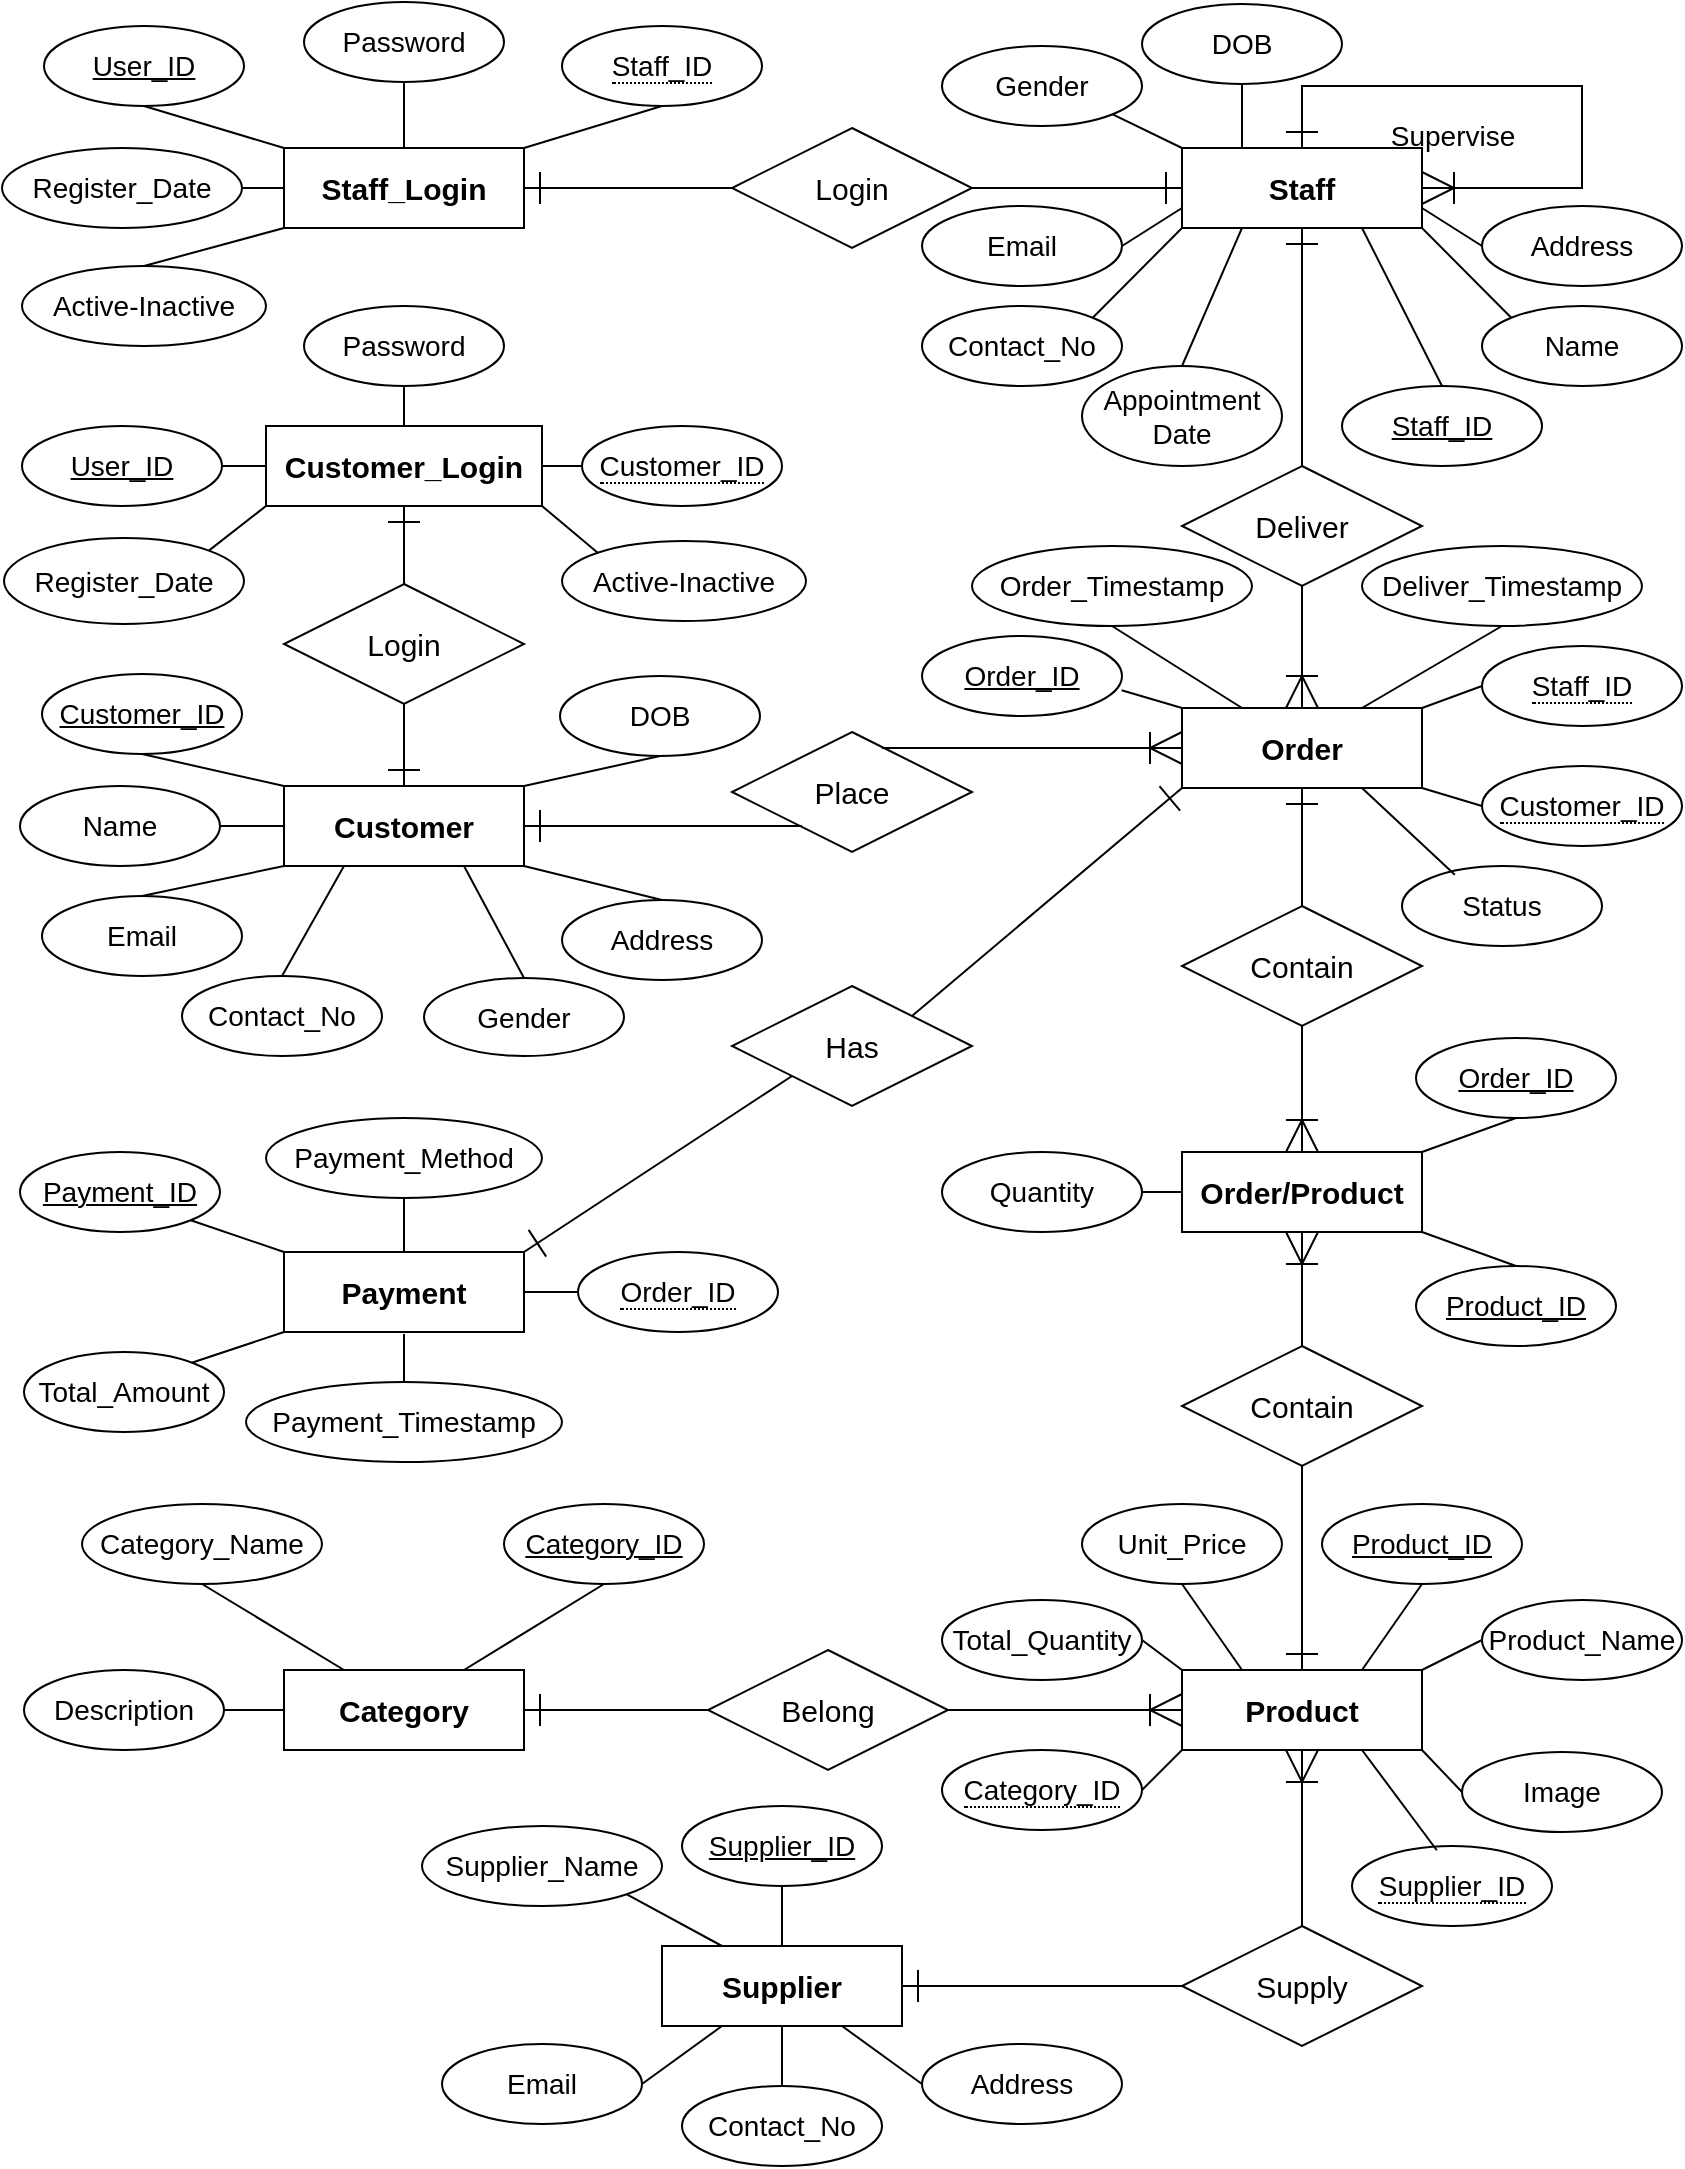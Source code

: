 <mxfile version="22.1.17" type="github">
  <diagram id="R2lEEEUBdFMjLlhIrx00" name="Page-1">
    <mxGraphModel dx="895" dy="636" grid="1" gridSize="10" guides="1" tooltips="1" connect="1" arrows="1" fold="1" page="1" pageScale="1" pageWidth="850" pageHeight="1100" math="0" shadow="0" extFonts="Permanent Marker^https://fonts.googleapis.com/css?family=Permanent+Marker">
      <root>
        <mxCell id="0" />
        <mxCell id="1" parent="0" />
        <mxCell id="HHtx3UaV1CVex7Vy0g1h-6" value="" style="endArrow=none;html=1;rounded=0;exitX=0;exitY=0;exitDx=0;exitDy=0;entryX=0.5;entryY=1;entryDx=0;entryDy=0;fontFamily=arial;" parent="1" source="HHtx3UaV1CVex7Vy0g1h-28" target="HHtx3UaV1CVex7Vy0g1h-29" edge="1">
          <mxGeometry width="50" height="50" relative="1" as="geometry">
            <mxPoint x="160" y="400" as="sourcePoint" />
            <mxPoint x="80" y="370" as="targetPoint" />
          </mxGeometry>
        </mxCell>
        <mxCell id="HHtx3UaV1CVex7Vy0g1h-12" value="" style="endArrow=none;html=1;rounded=0;exitX=0;exitY=0.5;exitDx=0;exitDy=0;entryX=1;entryY=0.5;entryDx=0;entryDy=0;fontFamily=arial;" parent="1" source="HHtx3UaV1CVex7Vy0g1h-28" target="HHtx3UaV1CVex7Vy0g1h-30" edge="1">
          <mxGeometry width="50" height="50" relative="1" as="geometry">
            <mxPoint x="160" y="430" as="sourcePoint" />
            <mxPoint x="120" y="430" as="targetPoint" />
          </mxGeometry>
        </mxCell>
        <mxCell id="HHtx3UaV1CVex7Vy0g1h-21" value="" style="endArrow=none;html=1;rounded=0;entryX=0.5;entryY=0;entryDx=0;entryDy=0;exitX=1;exitY=1;exitDx=0;exitDy=0;fontFamily=arial;" parent="1" source="HHtx3UaV1CVex7Vy0g1h-28" target="HHtx3UaV1CVex7Vy0g1h-36" edge="1">
          <mxGeometry width="50" height="50" relative="1" as="geometry">
            <mxPoint x="220" y="400" as="sourcePoint" />
            <mxPoint x="220" y="348" as="targetPoint" />
          </mxGeometry>
        </mxCell>
        <mxCell id="HHtx3UaV1CVex7Vy0g1h-22" value="" style="endArrow=none;html=1;rounded=0;exitX=1;exitY=0;exitDx=0;exitDy=0;entryX=0.5;entryY=1;entryDx=0;entryDy=0;fontFamily=arial;" parent="1" source="HHtx3UaV1CVex7Vy0g1h-28" target="HHtx3UaV1CVex7Vy0g1h-34" edge="1">
          <mxGeometry width="50" height="50" relative="1" as="geometry">
            <mxPoint x="250" y="400" as="sourcePoint" />
            <mxPoint x="297.109" y="364.142" as="targetPoint" />
          </mxGeometry>
        </mxCell>
        <mxCell id="HHtx3UaV1CVex7Vy0g1h-23" value="" style="endArrow=none;html=1;rounded=0;exitX=0.5;exitY=0;exitDx=0;exitDy=0;entryX=0;entryY=1;entryDx=0;entryDy=0;fontFamily=arial;" parent="1" source="HHtx3UaV1CVex7Vy0g1h-32" target="HHtx3UaV1CVex7Vy0g1h-28" edge="1">
          <mxGeometry width="50" height="50" relative="1" as="geometry">
            <mxPoint x="95" y="490" as="sourcePoint" />
            <mxPoint x="160" y="460" as="targetPoint" />
          </mxGeometry>
        </mxCell>
        <mxCell id="HHtx3UaV1CVex7Vy0g1h-24" value="" style="endArrow=none;html=1;rounded=0;exitX=0.75;exitY=1;exitDx=0;exitDy=0;entryX=0.5;entryY=0;entryDx=0;entryDy=0;fontFamily=arial;" parent="1" source="HHtx3UaV1CVex7Vy0g1h-28" target="HHtx3UaV1CVex7Vy0g1h-33" edge="1">
          <mxGeometry width="50" height="50" relative="1" as="geometry">
            <mxPoint x="250" y="460" as="sourcePoint" />
            <mxPoint x="281" y="500" as="targetPoint" />
          </mxGeometry>
        </mxCell>
        <mxCell id="HHtx3UaV1CVex7Vy0g1h-25" value="" style="endArrow=none;html=1;rounded=0;entryX=0.5;entryY=0;entryDx=0;entryDy=0;exitX=0.25;exitY=1;exitDx=0;exitDy=0;fontFamily=arial;" parent="1" source="HHtx3UaV1CVex7Vy0g1h-28" target="HHtx3UaV1CVex7Vy0g1h-35" edge="1">
          <mxGeometry width="50" height="50" relative="1" as="geometry">
            <mxPoint x="200" y="488" as="sourcePoint" />
            <mxPoint x="220" y="500" as="targetPoint" />
          </mxGeometry>
        </mxCell>
        <mxCell id="HHtx3UaV1CVex7Vy0g1h-28" value="&lt;h3 style=&quot;border-color: var(--border-color);&quot;&gt;&lt;font style=&quot;border-color: var(--border-color); font-size: 15px;&quot;&gt;Customer&lt;/font&gt;&lt;/h3&gt;" style="whiteSpace=wrap;html=1;align=center;fontFamily=arial;" parent="1" vertex="1">
          <mxGeometry x="141" y="400" width="120" height="40" as="geometry" />
        </mxCell>
        <mxCell id="HHtx3UaV1CVex7Vy0g1h-29" value="&lt;font style=&quot;font-size: 14px;&quot;&gt;Customer_ID&lt;/font&gt;" style="ellipse;whiteSpace=wrap;html=1;align=center;fontStyle=4;fontFamily=arial;" parent="1" vertex="1">
          <mxGeometry x="20" y="344" width="100" height="40" as="geometry" />
        </mxCell>
        <mxCell id="HHtx3UaV1CVex7Vy0g1h-30" value="&lt;font style=&quot;font-size: 14px;&quot;&gt;Name&lt;/font&gt;" style="ellipse;whiteSpace=wrap;html=1;align=center;fontFamily=arial;" parent="1" vertex="1">
          <mxGeometry x="9" y="400" width="100" height="40" as="geometry" />
        </mxCell>
        <mxCell id="HHtx3UaV1CVex7Vy0g1h-32" value="&lt;font style=&quot;font-size: 14px;&quot;&gt;Email&lt;/font&gt;" style="ellipse;whiteSpace=wrap;html=1;align=center;fontFamily=arial;" parent="1" vertex="1">
          <mxGeometry x="20" y="455" width="100" height="40" as="geometry" />
        </mxCell>
        <mxCell id="HHtx3UaV1CVex7Vy0g1h-33" value="&lt;font style=&quot;font-size: 14px;&quot;&gt;Gender&lt;/font&gt;" style="ellipse;whiteSpace=wrap;html=1;align=center;fontFamily=arial;" parent="1" vertex="1">
          <mxGeometry x="211" y="496" width="100" height="39" as="geometry" />
        </mxCell>
        <mxCell id="HHtx3UaV1CVex7Vy0g1h-34" value="&lt;font style=&quot;font-size: 14px;&quot;&gt;DOB&lt;/font&gt;" style="ellipse;whiteSpace=wrap;html=1;align=center;fontFamily=arial;" parent="1" vertex="1">
          <mxGeometry x="279" y="345" width="100" height="40" as="geometry" />
        </mxCell>
        <mxCell id="HHtx3UaV1CVex7Vy0g1h-35" value="&lt;font style=&quot;font-size: 14px;&quot;&gt;Contact_No&lt;/font&gt;" style="ellipse;whiteSpace=wrap;html=1;align=center;fontFamily=arial;" parent="1" vertex="1">
          <mxGeometry x="90" y="495" width="100" height="40" as="geometry" />
        </mxCell>
        <mxCell id="HHtx3UaV1CVex7Vy0g1h-36" value="&lt;font style=&quot;font-size: 14px;&quot;&gt;Address&lt;/font&gt;" style="ellipse;whiteSpace=wrap;html=1;align=center;fontFamily=arial;" parent="1" vertex="1">
          <mxGeometry x="280" y="457" width="100" height="40" as="geometry" />
        </mxCell>
        <mxCell id="HHtx3UaV1CVex7Vy0g1h-38" value="&lt;font style=&quot;font-size: 15px;&quot;&gt;Place&lt;/font&gt;" style="shape=rhombus;perimeter=rhombusPerimeter;whiteSpace=wrap;html=1;align=center;fontFamily=arial;" parent="1" vertex="1">
          <mxGeometry x="365" y="373" width="120" height="60" as="geometry" />
        </mxCell>
        <mxCell id="HHtx3UaV1CVex7Vy0g1h-39" value="&lt;h3 style=&quot;border-color: var(--border-color);&quot;&gt;&lt;font style=&quot;border-color: var(--border-color); font-size: 15px;&quot;&gt;Order&lt;/font&gt;&lt;/h3&gt;" style="whiteSpace=wrap;html=1;align=center;fontFamily=arial;" parent="1" vertex="1">
          <mxGeometry x="590" y="361" width="120" height="40" as="geometry" />
        </mxCell>
        <mxCell id="HHtx3UaV1CVex7Vy0g1h-40" value="" style="endArrow=none;html=1;rounded=0;exitX=1;exitY=0.5;exitDx=0;exitDy=0;startArrow=ERone;startFill=0;targetPerimeterSpacing=13;startSize=14;fontFamily=arial;" parent="1" source="HHtx3UaV1CVex7Vy0g1h-28" edge="1">
          <mxGeometry relative="1" as="geometry">
            <mxPoint x="281" y="420" as="sourcePoint" />
            <mxPoint x="400" y="420" as="targetPoint" />
          </mxGeometry>
        </mxCell>
        <mxCell id="HHtx3UaV1CVex7Vy0g1h-42" value="" style="endArrow=ERoneToMany;html=1;rounded=0;exitX=0.625;exitY=0.133;exitDx=0;exitDy=0;entryX=0;entryY=0.5;entryDx=0;entryDy=0;startArrow=none;startFill=0;targetPerimeterSpacing=13;endFill=0;startSize=6;endSize=14;exitPerimeter=0;fontFamily=arial;" parent="1" source="HHtx3UaV1CVex7Vy0g1h-38" edge="1" target="HHtx3UaV1CVex7Vy0g1h-39">
          <mxGeometry relative="1" as="geometry">
            <mxPoint x="486" y="450.5" as="sourcePoint" />
            <mxPoint x="590" y="450.5" as="targetPoint" />
          </mxGeometry>
        </mxCell>
        <mxCell id="HHtx3UaV1CVex7Vy0g1h-43" value="&lt;font style=&quot;font-size: 14px;&quot;&gt;Order_ID&lt;/font&gt;" style="ellipse;whiteSpace=wrap;html=1;align=center;fontStyle=4;fontFamily=arial;" parent="1" vertex="1">
          <mxGeometry x="460" y="325" width="100" height="40" as="geometry" />
        </mxCell>
        <mxCell id="HHtx3UaV1CVex7Vy0g1h-44" value="" style="endArrow=none;html=1;rounded=0;exitX=0.998;exitY=0.678;exitDx=0;exitDy=0;entryX=0;entryY=0;entryDx=0;entryDy=0;exitPerimeter=0;fontFamily=arial;" parent="1" source="HHtx3UaV1CVex7Vy0g1h-43" target="HHtx3UaV1CVex7Vy0g1h-39" edge="1">
          <mxGeometry relative="1" as="geometry">
            <mxPoint x="350" y="561" as="sourcePoint" />
            <mxPoint x="510" y="561" as="targetPoint" />
          </mxGeometry>
        </mxCell>
        <mxCell id="HHtx3UaV1CVex7Vy0g1h-47" value="" style="endArrow=none;html=1;rounded=0;exitX=0.5;exitY=1;exitDx=0;exitDy=0;entryX=0.75;entryY=0;entryDx=0;entryDy=0;fontFamily=arial;" parent="1" source="f9pEGkXzl52ZD8xKm5kf-4" target="HHtx3UaV1CVex7Vy0g1h-39" edge="1">
          <mxGeometry relative="1" as="geometry">
            <mxPoint x="714.645" y="314.142" as="sourcePoint" />
            <mxPoint x="800" y="502" as="targetPoint" />
          </mxGeometry>
        </mxCell>
        <mxCell id="HHtx3UaV1CVex7Vy0g1h-49" value="" style="endArrow=none;html=1;rounded=0;exitX=0.5;exitY=1;exitDx=0;exitDy=0;entryX=0.25;entryY=0;entryDx=0;entryDy=0;fontFamily=arial;" parent="1" source="HHtx3UaV1CVex7Vy0g1h-53" target="HHtx3UaV1CVex7Vy0g1h-39" edge="1">
          <mxGeometry relative="1" as="geometry">
            <mxPoint x="780" y="391" as="sourcePoint" />
            <mxPoint x="660" y="441" as="targetPoint" />
          </mxGeometry>
        </mxCell>
        <mxCell id="HHtx3UaV1CVex7Vy0g1h-53" value="&lt;font style=&quot;font-size: 14px;&quot;&gt;Order_Timestamp&lt;/font&gt;" style="ellipse;whiteSpace=wrap;html=1;align=center;fontFamily=arial;" parent="1" vertex="1">
          <mxGeometry x="485" y="280" width="140" height="40" as="geometry" />
        </mxCell>
        <mxCell id="HHtx3UaV1CVex7Vy0g1h-55" value="&lt;span style=&quot;border-bottom: 1px dotted&quot;&gt;&lt;font style=&quot;font-size: 14px;&quot;&gt;Customer_ID&lt;/font&gt;&lt;/span&gt;" style="ellipse;whiteSpace=wrap;html=1;align=center;fontFamily=arial;" parent="1" vertex="1">
          <mxGeometry x="740" y="390" width="100" height="40" as="geometry" />
        </mxCell>
        <mxCell id="HHtx3UaV1CVex7Vy0g1h-56" value="" style="endArrow=none;html=1;rounded=0;exitX=1;exitY=1;exitDx=0;exitDy=0;entryX=0;entryY=0.5;entryDx=0;entryDy=0;fontFamily=arial;" parent="1" source="HHtx3UaV1CVex7Vy0g1h-39" target="HHtx3UaV1CVex7Vy0g1h-55" edge="1">
          <mxGeometry relative="1" as="geometry">
            <mxPoint x="520" y="401" as="sourcePoint" />
            <mxPoint x="600" y="441" as="targetPoint" />
          </mxGeometry>
        </mxCell>
        <mxCell id="HHtx3UaV1CVex7Vy0g1h-58" value="&lt;span style=&quot;font-size: 15px;&quot;&gt;Contain&lt;/span&gt;" style="shape=rhombus;perimeter=rhombusPerimeter;whiteSpace=wrap;html=1;align=center;fontFamily=arial;" parent="1" vertex="1">
          <mxGeometry x="590" y="460" width="120" height="60" as="geometry" />
        </mxCell>
        <mxCell id="HHtx3UaV1CVex7Vy0g1h-59" value="" style="endArrow=none;html=1;rounded=0;exitX=0.5;exitY=1;exitDx=0;exitDy=0;entryX=0.5;entryY=0;entryDx=0;entryDy=0;startArrow=ERone;startFill=0;targetPerimeterSpacing=13;endSize=6;startSize=14;fontFamily=arial;" parent="1" source="HHtx3UaV1CVex7Vy0g1h-39" target="HHtx3UaV1CVex7Vy0g1h-58" edge="1">
          <mxGeometry relative="1" as="geometry">
            <mxPoint x="271" y="461" as="sourcePoint" />
            <mxPoint x="375" y="461" as="targetPoint" />
          </mxGeometry>
        </mxCell>
        <mxCell id="HHtx3UaV1CVex7Vy0g1h-60" value="&lt;h3 style=&quot;border-color: var(--border-color);&quot;&gt;&lt;font style=&quot;border-color: var(--border-color); font-size: 15px;&quot;&gt;Order/Product&lt;/font&gt;&lt;/h3&gt;" style="whiteSpace=wrap;html=1;align=center;fontFamily=arial;" parent="1" vertex="1">
          <mxGeometry x="590" y="583" width="120" height="40" as="geometry" />
        </mxCell>
        <mxCell id="HHtx3UaV1CVex7Vy0g1h-61" value="" style="endArrow=ERoneToMany;html=1;rounded=0;entryX=0.5;entryY=0;entryDx=0;entryDy=0;startArrow=none;startFill=0;targetPerimeterSpacing=13;endFill=0;endSize=14;exitX=0.5;exitY=1;exitDx=0;exitDy=0;fontFamily=arial;" parent="1" source="HHtx3UaV1CVex7Vy0g1h-58" target="HHtx3UaV1CVex7Vy0g1h-60" edge="1">
          <mxGeometry relative="1" as="geometry">
            <mxPoint x="650" y="520" as="sourcePoint" />
            <mxPoint x="600" y="352.5" as="targetPoint" />
          </mxGeometry>
        </mxCell>
        <mxCell id="HHtx3UaV1CVex7Vy0g1h-62" value="&lt;font style=&quot;font-size: 14px;&quot;&gt;Order_ID&lt;/font&gt;" style="ellipse;whiteSpace=wrap;html=1;align=center;fontStyle=4;fontFamily=arial;" parent="1" vertex="1">
          <mxGeometry x="707" y="526" width="100" height="40" as="geometry" />
        </mxCell>
        <mxCell id="HHtx3UaV1CVex7Vy0g1h-63" value="&lt;font style=&quot;font-size: 14px;&quot;&gt;Product_ID&lt;/font&gt;" style="ellipse;whiteSpace=wrap;html=1;align=center;fontStyle=4;fontFamily=arial;" parent="1" vertex="1">
          <mxGeometry x="707" y="640" width="100" height="40" as="geometry" />
        </mxCell>
        <mxCell id="HHtx3UaV1CVex7Vy0g1h-64" value="" style="endArrow=none;html=1;rounded=0;exitX=1;exitY=1;exitDx=0;exitDy=0;entryX=0.5;entryY=0;entryDx=0;entryDy=0;fontFamily=arial;" parent="1" source="HHtx3UaV1CVex7Vy0g1h-60" target="HHtx3UaV1CVex7Vy0g1h-63" edge="1">
          <mxGeometry relative="1" as="geometry">
            <mxPoint x="720" y="373" as="sourcePoint" />
            <mxPoint x="780" y="413" as="targetPoint" />
          </mxGeometry>
        </mxCell>
        <mxCell id="HHtx3UaV1CVex7Vy0g1h-65" value="" style="endArrow=none;html=1;rounded=0;exitX=1;exitY=0;exitDx=0;exitDy=0;entryX=0.5;entryY=1;entryDx=0;entryDy=0;fontFamily=arial;" parent="1" source="HHtx3UaV1CVex7Vy0g1h-60" target="HHtx3UaV1CVex7Vy0g1h-62" edge="1">
          <mxGeometry relative="1" as="geometry">
            <mxPoint x="730" y="383" as="sourcePoint" />
            <mxPoint x="790" y="423" as="targetPoint" />
          </mxGeometry>
        </mxCell>
        <mxCell id="HHtx3UaV1CVex7Vy0g1h-66" value="&lt;span style=&quot;font-size: 14px;&quot;&gt;Quantity&lt;/span&gt;" style="ellipse;whiteSpace=wrap;html=1;align=center;fontFamily=arial;" parent="1" vertex="1">
          <mxGeometry x="470" y="583" width="100" height="40" as="geometry" />
        </mxCell>
        <mxCell id="HHtx3UaV1CVex7Vy0g1h-67" value="" style="endArrow=none;html=1;rounded=0;exitX=1;exitY=0.5;exitDx=0;exitDy=0;entryX=0;entryY=0.5;entryDx=0;entryDy=0;fontFamily=arial;" parent="1" source="HHtx3UaV1CVex7Vy0g1h-66" target="HHtx3UaV1CVex7Vy0g1h-60" edge="1">
          <mxGeometry relative="1" as="geometry">
            <mxPoint x="660" y="293" as="sourcePoint" />
            <mxPoint x="660" y="333" as="targetPoint" />
          </mxGeometry>
        </mxCell>
        <mxCell id="HHtx3UaV1CVex7Vy0g1h-68" value="&lt;span style=&quot;font-size: 15px;&quot;&gt;Contain&lt;/span&gt;" style="shape=rhombus;perimeter=rhombusPerimeter;whiteSpace=wrap;html=1;align=center;fontFamily=arial;" parent="1" vertex="1">
          <mxGeometry x="590" y="680" width="120" height="60" as="geometry" />
        </mxCell>
        <mxCell id="HHtx3UaV1CVex7Vy0g1h-70" value="&lt;h3 style=&quot;border-color: var(--border-color);&quot;&gt;&lt;font style=&quot;border-color: var(--border-color); font-size: 15px;&quot;&gt;Product&lt;/font&gt;&lt;/h3&gt;" style="whiteSpace=wrap;html=1;align=center;fontFamily=arial;" parent="1" vertex="1">
          <mxGeometry x="590" y="842" width="120" height="40" as="geometry" />
        </mxCell>
        <mxCell id="HHtx3UaV1CVex7Vy0g1h-71" value="" style="endArrow=none;html=1;rounded=0;exitX=0.5;exitY=0;exitDx=0;exitDy=0;entryX=0.5;entryY=1;entryDx=0;entryDy=0;startArrow=ERone;startFill=0;targetPerimeterSpacing=13;endSize=6;startSize=14;fontFamily=arial;" parent="1" source="HHtx3UaV1CVex7Vy0g1h-70" target="HHtx3UaV1CVex7Vy0g1h-68" edge="1">
          <mxGeometry relative="1" as="geometry">
            <mxPoint x="660" y="481" as="sourcePoint" />
            <mxPoint x="660" y="561" as="targetPoint" />
          </mxGeometry>
        </mxCell>
        <mxCell id="HHtx3UaV1CVex7Vy0g1h-72" value="&lt;font style=&quot;font-size: 14px;&quot;&gt;Product_ID&lt;/font&gt;" style="ellipse;whiteSpace=wrap;html=1;align=center;fontStyle=4;fontFamily=arial;" parent="1" vertex="1">
          <mxGeometry x="660" y="759" width="100" height="40" as="geometry" />
        </mxCell>
        <mxCell id="HHtx3UaV1CVex7Vy0g1h-73" value="" style="endArrow=none;html=1;rounded=0;exitX=0.75;exitY=0;exitDx=0;exitDy=0;entryX=0.5;entryY=1;entryDx=0;entryDy=0;fontFamily=arial;" parent="1" source="HHtx3UaV1CVex7Vy0g1h-70" target="HHtx3UaV1CVex7Vy0g1h-72" edge="1">
          <mxGeometry relative="1" as="geometry">
            <mxPoint x="720" y="572" as="sourcePoint" />
            <mxPoint x="780" y="542" as="targetPoint" />
          </mxGeometry>
        </mxCell>
        <mxCell id="HHtx3UaV1CVex7Vy0g1h-74" value="&lt;span style=&quot;font-size: 14px;&quot;&gt;Product_Name&lt;/span&gt;" style="ellipse;whiteSpace=wrap;html=1;align=center;fontFamily=arial;" parent="1" vertex="1">
          <mxGeometry x="740" y="807" width="100" height="40" as="geometry" />
        </mxCell>
        <mxCell id="HHtx3UaV1CVex7Vy0g1h-75" value="" style="endArrow=none;html=1;rounded=0;entryX=0;entryY=0.5;entryDx=0;entryDy=0;exitX=1;exitY=0;exitDx=0;exitDy=0;fontFamily=arial;" parent="1" source="HHtx3UaV1CVex7Vy0g1h-70" target="HHtx3UaV1CVex7Vy0g1h-74" edge="1">
          <mxGeometry relative="1" as="geometry">
            <mxPoint x="710" y="839" as="sourcePoint" />
            <mxPoint x="780" y="822" as="targetPoint" />
          </mxGeometry>
        </mxCell>
        <mxCell id="HHtx3UaV1CVex7Vy0g1h-76" value="&lt;span style=&quot;font-size: 14px;&quot;&gt;Total_Quantity&lt;/span&gt;" style="ellipse;whiteSpace=wrap;html=1;align=center;fontFamily=arial;" parent="1" vertex="1">
          <mxGeometry x="470" y="807" width="100" height="40" as="geometry" />
        </mxCell>
        <mxCell id="HHtx3UaV1CVex7Vy0g1h-77" value="" style="endArrow=none;html=1;rounded=0;exitX=0;exitY=0;exitDx=0;exitDy=0;entryX=1;entryY=0.5;entryDx=0;entryDy=0;fontFamily=arial;" parent="1" source="HHtx3UaV1CVex7Vy0g1h-70" target="HHtx3UaV1CVex7Vy0g1h-76" edge="1">
          <mxGeometry relative="1" as="geometry">
            <mxPoint x="720" y="892" as="sourcePoint" />
            <mxPoint x="790" y="832" as="targetPoint" />
          </mxGeometry>
        </mxCell>
        <mxCell id="HHtx3UaV1CVex7Vy0g1h-78" value="&lt;span style=&quot;font-size: 14px;&quot;&gt;Unit_Price&lt;/span&gt;" style="ellipse;whiteSpace=wrap;html=1;align=center;fontFamily=arial;" parent="1" vertex="1">
          <mxGeometry x="540" y="759" width="100" height="40" as="geometry" />
        </mxCell>
        <mxCell id="HHtx3UaV1CVex7Vy0g1h-79" value="" style="endArrow=none;html=1;rounded=0;exitX=0.25;exitY=0;exitDx=0;exitDy=0;entryX=0.5;entryY=1;entryDx=0;entryDy=0;fontFamily=arial;" parent="1" source="HHtx3UaV1CVex7Vy0g1h-70" target="HHtx3UaV1CVex7Vy0g1h-78" edge="1">
          <mxGeometry relative="1" as="geometry">
            <mxPoint x="520" y="902" as="sourcePoint" />
            <mxPoint x="530" y="812" as="targetPoint" />
          </mxGeometry>
        </mxCell>
        <mxCell id="HHtx3UaV1CVex7Vy0g1h-81" value="&lt;span style=&quot;font-size: 15px;&quot;&gt;Belong&lt;/span&gt;" style="shape=rhombus;perimeter=rhombusPerimeter;whiteSpace=wrap;html=1;align=center;fontFamily=arial;" parent="1" vertex="1">
          <mxGeometry x="353" y="832" width="120" height="60" as="geometry" />
        </mxCell>
        <mxCell id="HHtx3UaV1CVex7Vy0g1h-82" value="" style="endArrow=none;html=1;rounded=0;exitX=1;exitY=0.5;exitDx=0;exitDy=0;entryX=0;entryY=0.5;entryDx=0;entryDy=0;startArrow=ERone;startFill=0;targetPerimeterSpacing=13;endSize=6;startSize=14;fontFamily=arial;" parent="1" source="HHtx3UaV1CVex7Vy0g1h-84" target="HHtx3UaV1CVex7Vy0g1h-81" edge="1">
          <mxGeometry relative="1" as="geometry">
            <mxPoint x="660" y="852" as="sourcePoint" />
            <mxPoint x="660" y="762" as="targetPoint" />
          </mxGeometry>
        </mxCell>
        <mxCell id="HHtx3UaV1CVex7Vy0g1h-83" value="" style="endArrow=none;html=1;rounded=0;exitX=0;exitY=0.5;exitDx=0;exitDy=0;entryX=1;entryY=0.5;entryDx=0;entryDy=0;startArrow=ERoneToMany;startFill=0;targetPerimeterSpacing=13;endSize=6;startSize=14;fontFamily=arial;" parent="1" source="HHtx3UaV1CVex7Vy0g1h-70" target="HHtx3UaV1CVex7Vy0g1h-81" edge="1">
          <mxGeometry relative="1" as="geometry">
            <mxPoint x="670" y="862" as="sourcePoint" />
            <mxPoint x="670" y="772" as="targetPoint" />
          </mxGeometry>
        </mxCell>
        <mxCell id="HHtx3UaV1CVex7Vy0g1h-84" value="&lt;h3 style=&quot;border-color: var(--border-color);&quot;&gt;&lt;font style=&quot;border-color: var(--border-color); font-size: 15px;&quot;&gt;Category&lt;/font&gt;&lt;/h3&gt;" style="whiteSpace=wrap;html=1;align=center;fontFamily=arial;" parent="1" vertex="1">
          <mxGeometry x="141" y="842" width="120" height="40" as="geometry" />
        </mxCell>
        <mxCell id="HHtx3UaV1CVex7Vy0g1h-85" value="&lt;font style=&quot;font-size: 14px;&quot;&gt;Category_ID&lt;/font&gt;" style="ellipse;whiteSpace=wrap;html=1;align=center;fontStyle=4;fontFamily=arial;" parent="1" vertex="1">
          <mxGeometry x="251" y="759" width="100" height="40" as="geometry" />
        </mxCell>
        <mxCell id="HHtx3UaV1CVex7Vy0g1h-88" value="" style="endArrow=none;html=1;rounded=0;exitX=0.75;exitY=0;exitDx=0;exitDy=0;entryX=0.5;entryY=1;entryDx=0;entryDy=0;fontFamily=arial;" parent="1" source="HHtx3UaV1CVex7Vy0g1h-84" target="HHtx3UaV1CVex7Vy0g1h-85" edge="1">
          <mxGeometry relative="1" as="geometry">
            <mxPoint x="600" y="852" as="sourcePoint" />
            <mxPoint x="530" y="822" as="targetPoint" />
            <Array as="points" />
          </mxGeometry>
        </mxCell>
        <mxCell id="HHtx3UaV1CVex7Vy0g1h-89" value="&lt;span style=&quot;font-size: 14px;&quot;&gt;Category_Name&lt;/span&gt;" style="ellipse;whiteSpace=wrap;html=1;align=center;fontFamily=arial;" parent="1" vertex="1">
          <mxGeometry x="40" y="759" width="120" height="40" as="geometry" />
        </mxCell>
        <mxCell id="HHtx3UaV1CVex7Vy0g1h-92" value="" style="endArrow=none;html=1;rounded=0;exitX=0.25;exitY=0;exitDx=0;exitDy=0;entryX=0.5;entryY=1;entryDx=0;entryDy=0;fontFamily=arial;" parent="1" source="HHtx3UaV1CVex7Vy0g1h-84" target="HHtx3UaV1CVex7Vy0g1h-89" edge="1">
          <mxGeometry relative="1" as="geometry">
            <mxPoint x="271" y="852" as="sourcePoint" />
            <mxPoint x="340" y="822" as="targetPoint" />
          </mxGeometry>
        </mxCell>
        <mxCell id="HHtx3UaV1CVex7Vy0g1h-93" value="&lt;span style=&quot;font-size: 14px;&quot;&gt;Description&lt;/span&gt;" style="ellipse;whiteSpace=wrap;html=1;align=center;fontFamily=arial;" parent="1" vertex="1">
          <mxGeometry x="11" y="842" width="100" height="40" as="geometry" />
        </mxCell>
        <mxCell id="HHtx3UaV1CVex7Vy0g1h-94" value="" style="endArrow=none;html=1;rounded=0;exitX=0;exitY=0.5;exitDx=0;exitDy=0;entryX=1;entryY=0.5;entryDx=0;entryDy=0;fontFamily=arial;" parent="1" source="HHtx3UaV1CVex7Vy0g1h-84" target="HHtx3UaV1CVex7Vy0g1h-93" edge="1">
          <mxGeometry relative="1" as="geometry">
            <mxPoint x="141" y="882" as="sourcePoint" />
            <mxPoint x="341" y="832" as="targetPoint" />
          </mxGeometry>
        </mxCell>
        <mxCell id="HHtx3UaV1CVex7Vy0g1h-95" value="&lt;h3 style=&quot;border-color: var(--border-color);&quot;&gt;&lt;font style=&quot;border-color: var(--border-color); font-size: 15px;&quot;&gt;Payment&lt;/font&gt;&lt;/h3&gt;" style="whiteSpace=wrap;html=1;align=center;fontFamily=arial;" parent="1" vertex="1">
          <mxGeometry x="141" y="633" width="120" height="40" as="geometry" />
        </mxCell>
        <mxCell id="HHtx3UaV1CVex7Vy0g1h-96" value="&lt;span style=&quot;font-size: 15px;&quot;&gt;Has&lt;/span&gt;" style="shape=rhombus;perimeter=rhombusPerimeter;whiteSpace=wrap;html=1;align=center;fontFamily=arial;" parent="1" vertex="1">
          <mxGeometry x="365" y="500" width="120" height="60" as="geometry" />
        </mxCell>
        <mxCell id="HHtx3UaV1CVex7Vy0g1h-97" value="" style="endArrow=none;html=1;rounded=0;exitX=0;exitY=1;exitDx=0;exitDy=0;entryX=1;entryY=0;entryDx=0;entryDy=0;startArrow=ERone;startFill=0;targetPerimeterSpacing=13;endSize=6;startSize=14;fontFamily=arial;" parent="1" source="HHtx3UaV1CVex7Vy0g1h-39" target="HHtx3UaV1CVex7Vy0g1h-96" edge="1">
          <mxGeometry relative="1" as="geometry">
            <mxPoint x="660" y="481" as="sourcePoint" />
            <mxPoint x="660" y="561" as="targetPoint" />
          </mxGeometry>
        </mxCell>
        <mxCell id="HHtx3UaV1CVex7Vy0g1h-98" value="" style="endArrow=none;html=1;rounded=0;exitX=1;exitY=0;exitDx=0;exitDy=0;entryX=0;entryY=1;entryDx=0;entryDy=0;startArrow=ERone;startFill=0;targetPerimeterSpacing=13;endSize=6;startSize=14;fontFamily=arial;" parent="1" source="HHtx3UaV1CVex7Vy0g1h-95" target="HHtx3UaV1CVex7Vy0g1h-96" edge="1">
          <mxGeometry relative="1" as="geometry">
            <mxPoint x="600" y="492" as="sourcePoint" />
            <mxPoint x="465" y="587" as="targetPoint" />
          </mxGeometry>
        </mxCell>
        <mxCell id="HHtx3UaV1CVex7Vy0g1h-99" value="&lt;font style=&quot;font-size: 14px;&quot;&gt;Payment_ID&lt;/font&gt;" style="ellipse;whiteSpace=wrap;html=1;align=center;fontStyle=4;fontFamily=arial;" parent="1" vertex="1">
          <mxGeometry x="9" y="583" width="100" height="40" as="geometry" />
        </mxCell>
        <mxCell id="HHtx3UaV1CVex7Vy0g1h-100" value="" style="endArrow=none;html=1;rounded=0;exitX=0;exitY=0;exitDx=0;exitDy=0;entryX=1;entryY=1;entryDx=0;entryDy=0;fontFamily=arial;" parent="1" source="HHtx3UaV1CVex7Vy0g1h-95" target="HHtx3UaV1CVex7Vy0g1h-99" edge="1">
          <mxGeometry width="50" height="50" relative="1" as="geometry">
            <mxPoint x="151" y="383" as="sourcePoint" />
            <mxPoint x="80" y="352" as="targetPoint" />
          </mxGeometry>
        </mxCell>
        <mxCell id="HHtx3UaV1CVex7Vy0g1h-101" value="&lt;span style=&quot;border-bottom: 1px dotted&quot;&gt;&lt;font style=&quot;font-size: 14px;&quot;&gt;Category_ID&lt;/font&gt;&lt;/span&gt;" style="ellipse;whiteSpace=wrap;html=1;align=center;fontFamily=arial;" parent="1" vertex="1">
          <mxGeometry x="470" y="882" width="100" height="40" as="geometry" />
        </mxCell>
        <mxCell id="HHtx3UaV1CVex7Vy0g1h-102" value="" style="endArrow=none;html=1;rounded=0;entryX=1;entryY=0.5;entryDx=0;entryDy=0;exitX=0;exitY=1;exitDx=0;exitDy=0;fontFamily=arial;" parent="1" source="HHtx3UaV1CVex7Vy0g1h-70" target="HHtx3UaV1CVex7Vy0g1h-101" edge="1">
          <mxGeometry relative="1" as="geometry">
            <mxPoint x="870" y="471" as="sourcePoint" />
            <mxPoint x="470" y="853" as="targetPoint" />
          </mxGeometry>
        </mxCell>
        <mxCell id="HHtx3UaV1CVex7Vy0g1h-105" value="&lt;span style=&quot;font-size: 14px;&quot;&gt;Payment_Timestamp&lt;/span&gt;" style="ellipse;whiteSpace=wrap;html=1;align=center;fontFamily=arial;" parent="1" vertex="1">
          <mxGeometry x="122" y="698" width="158" height="40" as="geometry" />
        </mxCell>
        <mxCell id="HHtx3UaV1CVex7Vy0g1h-106" value="" style="endArrow=none;html=1;rounded=0;entryX=0.5;entryY=0;entryDx=0;entryDy=0;fontFamily=arial;" parent="1" edge="1" target="HHtx3UaV1CVex7Vy0g1h-105">
          <mxGeometry relative="1" as="geometry">
            <mxPoint x="201" y="674" as="sourcePoint" />
            <mxPoint x="201" y="693" as="targetPoint" />
          </mxGeometry>
        </mxCell>
        <mxCell id="HHtx3UaV1CVex7Vy0g1h-107" value="" style="endArrow=none;html=1;rounded=0;exitX=0;exitY=1;exitDx=0;exitDy=0;fontFamily=arial;" parent="1" source="HHtx3UaV1CVex7Vy0g1h-95" edge="1">
          <mxGeometry relative="1" as="geometry">
            <mxPoint x="70" y="703" as="sourcePoint" />
            <mxPoint x="90" y="690" as="targetPoint" />
          </mxGeometry>
        </mxCell>
        <mxCell id="HHtx3UaV1CVex7Vy0g1h-108" value="&lt;span style=&quot;font-size: 14px;&quot;&gt;Total_Amount&lt;/span&gt;" style="ellipse;whiteSpace=wrap;html=1;align=center;fontFamily=arial;" parent="1" vertex="1">
          <mxGeometry x="11" y="683" width="100" height="40" as="geometry" />
        </mxCell>
        <mxCell id="AiX_4-s-TuDO2tEeygY4-3" value="&lt;span style=&quot;border-bottom: 1px dotted&quot;&gt;&lt;font style=&quot;font-size: 14px;&quot;&gt;Order_ID&lt;/font&gt;&lt;/span&gt;" style="ellipse;whiteSpace=wrap;html=1;align=center;fontFamily=arial;" parent="1" vertex="1">
          <mxGeometry x="288" y="633" width="100" height="40" as="geometry" />
        </mxCell>
        <mxCell id="AiX_4-s-TuDO2tEeygY4-4" value="" style="endArrow=none;html=1;rounded=0;exitX=1;exitY=0.5;exitDx=0;exitDy=0;entryX=0;entryY=0.5;entryDx=0;entryDy=0;fontFamily=arial;" parent="1" source="HHtx3UaV1CVex7Vy0g1h-95" target="AiX_4-s-TuDO2tEeygY4-3" edge="1">
          <mxGeometry width="50" height="50" relative="1" as="geometry">
            <mxPoint x="151" y="643" as="sourcePoint" />
            <mxPoint x="81" y="613" as="targetPoint" />
          </mxGeometry>
        </mxCell>
        <mxCell id="ObYPDV4feWsiStuhIS4X-1" value="" style="endArrow=ERoneToMany;html=1;rounded=0;entryX=0.5;entryY=1;entryDx=0;entryDy=0;startArrow=none;startFill=0;targetPerimeterSpacing=13;endFill=0;endSize=14;exitX=0.5;exitY=0;exitDx=0;exitDy=0;fontFamily=arial;" parent="1" source="HHtx3UaV1CVex7Vy0g1h-68" target="HHtx3UaV1CVex7Vy0g1h-60" edge="1">
          <mxGeometry relative="1" as="geometry">
            <mxPoint x="650" y="713" as="sourcePoint" />
            <mxPoint x="660" y="593" as="targetPoint" />
          </mxGeometry>
        </mxCell>
        <mxCell id="ObYPDV4feWsiStuhIS4X-2" value="&lt;h3 style=&quot;border-color: var(--border-color);&quot;&gt;&lt;font style=&quot;border-color: var(--border-color); font-size: 15px;&quot;&gt;Staff&lt;/font&gt;&lt;/h3&gt;" style="whiteSpace=wrap;html=1;align=center;fontFamily=arial;" parent="1" vertex="1">
          <mxGeometry x="590" y="81" width="120" height="40" as="geometry" />
        </mxCell>
        <mxCell id="ObYPDV4feWsiStuhIS4X-3" value="&lt;font style=&quot;font-size: 15px;&quot;&gt;Deliver&lt;/font&gt;" style="shape=rhombus;perimeter=rhombusPerimeter;whiteSpace=wrap;html=1;align=center;fontFamily=arial;" parent="1" vertex="1">
          <mxGeometry x="590" y="240" width="120" height="60" as="geometry" />
        </mxCell>
        <mxCell id="ObYPDV4feWsiStuhIS4X-4" value="" style="endArrow=none;html=1;rounded=0;exitX=0.5;exitY=1;exitDx=0;exitDy=0;startArrow=ERone;startFill=0;targetPerimeterSpacing=13;endSize=6;startSize=14;entryX=0.5;entryY=0;entryDx=0;entryDy=0;fontFamily=arial;" parent="1" source="ObYPDV4feWsiStuhIS4X-2" target="ObYPDV4feWsiStuhIS4X-3" edge="1">
          <mxGeometry relative="1" as="geometry">
            <mxPoint x="649.5" y="180" as="sourcePoint" />
            <mxPoint x="650" y="260" as="targetPoint" />
          </mxGeometry>
        </mxCell>
        <mxCell id="ObYPDV4feWsiStuhIS4X-5" value="" style="endArrow=ERoneToMany;html=1;rounded=0;exitX=0.5;exitY=1;exitDx=0;exitDy=0;entryX=0.5;entryY=0;entryDx=0;entryDy=0;startArrow=none;startFill=0;targetPerimeterSpacing=13;endFill=0;endSize=14;fontFamily=arial;" parent="1" source="ObYPDV4feWsiStuhIS4X-3" target="HHtx3UaV1CVex7Vy0g1h-39" edge="1">
          <mxGeometry relative="1" as="geometry">
            <mxPoint x="660" y="330" as="sourcePoint" />
            <mxPoint x="660" y="410" as="targetPoint" />
          </mxGeometry>
        </mxCell>
        <mxCell id="ObYPDV4feWsiStuhIS4X-7" value="" style="endArrow=none;html=1;rounded=0;exitX=0.5;exitY=0;exitDx=0;exitDy=0;entryX=0.75;entryY=1;entryDx=0;entryDy=0;fontFamily=arial;" parent="1" source="ObYPDV4feWsiStuhIS4X-31" target="ObYPDV4feWsiStuhIS4X-2" edge="1">
          <mxGeometry relative="1" as="geometry">
            <mxPoint x="711" y="230" as="sourcePoint" />
            <mxPoint x="425" y="131" as="targetPoint" />
          </mxGeometry>
        </mxCell>
        <mxCell id="ObYPDV4feWsiStuhIS4X-8" style="edgeStyle=orthogonalEdgeStyle;rounded=0;orthogonalLoop=1;jettySize=auto;html=1;entryX=1;entryY=0.5;entryDx=0;entryDy=0;endArrow=ERoneToMany;endFill=0;startSize=14;targetPerimeterSpacing=14;startArrow=ERone;startFill=0;endSize=14;exitX=0.5;exitY=0;exitDx=0;exitDy=0;fontFamily=arial;" parent="1" source="ObYPDV4feWsiStuhIS4X-2" target="ObYPDV4feWsiStuhIS4X-2" edge="1">
          <mxGeometry relative="1" as="geometry">
            <Array as="points">
              <mxPoint x="650" y="50" />
              <mxPoint x="790" y="50" />
              <mxPoint x="790" y="101" />
            </Array>
            <mxPoint x="661" y="81" as="sourcePoint" />
            <mxPoint x="721" y="101" as="targetPoint" />
          </mxGeometry>
        </mxCell>
        <mxCell id="ObYPDV4feWsiStuhIS4X-9" value="&lt;p&gt;&lt;font style=&quot;font-size: 14px;&quot;&gt;Supervise&lt;/font&gt;&lt;/p&gt;" style="text;html=1;align=center;verticalAlign=middle;resizable=0;points=[];autosize=1;strokeColor=none;fillColor=none;fontFamily=arial;" parent="1" vertex="1">
          <mxGeometry x="680" y="50" width="90" height="50" as="geometry" />
        </mxCell>
        <mxCell id="ObYPDV4feWsiStuhIS4X-10" value="&lt;span style=&quot;font-size: 14px;&quot;&gt;Address&lt;/span&gt;" style="ellipse;whiteSpace=wrap;html=1;align=center;fontFamily=arial;" parent="1" vertex="1">
          <mxGeometry x="740" y="110" width="100" height="40" as="geometry" />
        </mxCell>
        <mxCell id="ObYPDV4feWsiStuhIS4X-11" value="" style="endArrow=none;html=1;rounded=0;exitX=0;exitY=0.5;exitDx=0;exitDy=0;entryX=1;entryY=0.75;entryDx=0;entryDy=0;fontFamily=arial;" parent="1" source="ObYPDV4feWsiStuhIS4X-10" target="ObYPDV4feWsiStuhIS4X-2" edge="1">
          <mxGeometry relative="1" as="geometry">
            <mxPoint x="740" y="240" as="sourcePoint" />
            <mxPoint x="690" y="170" as="targetPoint" />
          </mxGeometry>
        </mxCell>
        <mxCell id="ObYPDV4feWsiStuhIS4X-12" value="&lt;span style=&quot;font-size: 14px;&quot;&gt;Appointment Date&lt;/span&gt;" style="ellipse;whiteSpace=wrap;html=1;align=center;fontFamily=arial;" parent="1" vertex="1">
          <mxGeometry x="540" y="190" width="100" height="50" as="geometry" />
        </mxCell>
        <mxCell id="ObYPDV4feWsiStuhIS4X-13" value="" style="endArrow=none;html=1;rounded=0;exitX=0.5;exitY=0;exitDx=0;exitDy=0;entryX=0.25;entryY=1;entryDx=0;entryDy=0;fontFamily=arial;" parent="1" source="ObYPDV4feWsiStuhIS4X-12" target="ObYPDV4feWsiStuhIS4X-2" edge="1">
          <mxGeometry relative="1" as="geometry">
            <mxPoint x="740" y="240" as="sourcePoint" />
            <mxPoint x="690" y="170" as="targetPoint" />
          </mxGeometry>
        </mxCell>
        <mxCell id="ObYPDV4feWsiStuhIS4X-14" value="&lt;span style=&quot;font-size: 14px;&quot;&gt;Contact_No&lt;/span&gt;" style="ellipse;whiteSpace=wrap;html=1;align=center;fontFamily=arial;" parent="1" vertex="1">
          <mxGeometry x="460" y="160" width="100" height="40" as="geometry" />
        </mxCell>
        <mxCell id="ObYPDV4feWsiStuhIS4X-15" value="" style="endArrow=none;html=1;rounded=0;exitX=1;exitY=0;exitDx=0;exitDy=0;entryX=0;entryY=1;entryDx=0;entryDy=0;fontFamily=arial;" parent="1" source="ObYPDV4feWsiStuhIS4X-14" target="ObYPDV4feWsiStuhIS4X-2" edge="1">
          <mxGeometry relative="1" as="geometry">
            <mxPoint x="750" y="200" as="sourcePoint" />
            <mxPoint x="720" y="170" as="targetPoint" />
          </mxGeometry>
        </mxCell>
        <mxCell id="ObYPDV4feWsiStuhIS4X-16" value="&lt;span style=&quot;font-size: 15px;&quot;&gt;Login&lt;/span&gt;" style="shape=rhombus;perimeter=rhombusPerimeter;whiteSpace=wrap;html=1;align=center;fontFamily=arial;" parent="1" vertex="1">
          <mxGeometry x="365" y="71" width="120" height="60" as="geometry" />
        </mxCell>
        <mxCell id="ObYPDV4feWsiStuhIS4X-17" value="" style="endArrow=none;html=1;rounded=0;exitX=0;exitY=0.5;exitDx=0;exitDy=0;entryX=1;entryY=0.5;entryDx=0;entryDy=0;startArrow=ERone;startFill=0;targetPerimeterSpacing=13;startSize=14;fontFamily=arial;" parent="1" source="ObYPDV4feWsiStuhIS4X-2" target="ObYPDV4feWsiStuhIS4X-16" edge="1">
          <mxGeometry relative="1" as="geometry">
            <mxPoint x="271" y="461" as="sourcePoint" />
            <mxPoint x="375" y="461" as="targetPoint" />
          </mxGeometry>
        </mxCell>
        <mxCell id="ObYPDV4feWsiStuhIS4X-18" value="&lt;h3 style=&quot;border-color: var(--border-color);&quot;&gt;&lt;font style=&quot;border-color: var(--border-color); font-size: 15px;&quot;&gt;Staff_Login&lt;/font&gt;&lt;/h3&gt;" style="whiteSpace=wrap;html=1;align=center;fontFamily=arial;" parent="1" vertex="1">
          <mxGeometry x="141" y="81" width="120" height="40" as="geometry" />
        </mxCell>
        <mxCell id="ObYPDV4feWsiStuhIS4X-19" value="" style="endArrow=none;html=1;rounded=0;exitX=1;exitY=0.5;exitDx=0;exitDy=0;entryX=0;entryY=0.5;entryDx=0;entryDy=0;startArrow=ERone;startFill=0;targetPerimeterSpacing=13;startSize=14;fontFamily=arial;" parent="1" source="ObYPDV4feWsiStuhIS4X-18" target="ObYPDV4feWsiStuhIS4X-16" edge="1">
          <mxGeometry relative="1" as="geometry">
            <mxPoint x="600" y="150" as="sourcePoint" />
            <mxPoint x="495" y="150" as="targetPoint" />
          </mxGeometry>
        </mxCell>
        <mxCell id="ObYPDV4feWsiStuhIS4X-20" value="&lt;span style=&quot;font-size: 14px;&quot;&gt;Gender&lt;/span&gt;" style="ellipse;whiteSpace=wrap;html=1;align=center;fontFamily=arial;" parent="1" vertex="1">
          <mxGeometry x="470" y="30" width="100" height="40" as="geometry" />
        </mxCell>
        <mxCell id="ObYPDV4feWsiStuhIS4X-21" value="" style="endArrow=none;html=1;rounded=0;exitX=0;exitY=0;exitDx=0;exitDy=0;entryX=1;entryY=1;entryDx=0;entryDy=0;fontFamily=arial;" parent="1" source="ObYPDV4feWsiStuhIS4X-2" target="ObYPDV4feWsiStuhIS4X-20" edge="1">
          <mxGeometry relative="1" as="geometry">
            <mxPoint x="570" y="200" as="sourcePoint" />
            <mxPoint x="600" y="170" as="targetPoint" />
          </mxGeometry>
        </mxCell>
        <mxCell id="ObYPDV4feWsiStuhIS4X-22" value="&lt;span style=&quot;font-size: 14px;&quot;&gt;DOB&lt;/span&gt;" style="ellipse;whiteSpace=wrap;html=1;align=center;fontFamily=arial;" parent="1" vertex="1">
          <mxGeometry x="570" y="9" width="100" height="40" as="geometry" />
        </mxCell>
        <mxCell id="ObYPDV4feWsiStuhIS4X-23" value="" style="endArrow=none;html=1;rounded=0;exitX=0.25;exitY=0;exitDx=0;exitDy=0;entryX=0.5;entryY=1;entryDx=0;entryDy=0;fontFamily=arial;" parent="1" source="ObYPDV4feWsiStuhIS4X-2" target="ObYPDV4feWsiStuhIS4X-22" edge="1">
          <mxGeometry relative="1" as="geometry">
            <mxPoint x="600" y="130" as="sourcePoint" />
            <mxPoint x="570" y="100" as="targetPoint" />
          </mxGeometry>
        </mxCell>
        <mxCell id="ObYPDV4feWsiStuhIS4X-26" value="&lt;span style=&quot;font-size: 14px;&quot;&gt;Name&lt;/span&gt;" style="ellipse;whiteSpace=wrap;html=1;align=center;fontFamily=arial;" parent="1" vertex="1">
          <mxGeometry x="740" y="160" width="100" height="40" as="geometry" />
        </mxCell>
        <mxCell id="ObYPDV4feWsiStuhIS4X-27" value="" style="endArrow=none;html=1;rounded=0;exitX=0;exitY=0;exitDx=0;exitDy=0;entryX=1;entryY=1;entryDx=0;entryDy=0;fontFamily=arial;" parent="1" source="ObYPDV4feWsiStuhIS4X-26" target="ObYPDV4feWsiStuhIS4X-2" edge="1">
          <mxGeometry relative="1" as="geometry">
            <mxPoint x="750" y="180" as="sourcePoint" />
            <mxPoint x="720" y="160" as="targetPoint" />
          </mxGeometry>
        </mxCell>
        <mxCell id="ObYPDV4feWsiStuhIS4X-29" value="" style="endArrow=none;html=1;rounded=0;exitX=1;exitY=0.5;exitDx=0;exitDy=0;entryX=0;entryY=0.75;entryDx=0;entryDy=0;fontFamily=arial;" parent="1" source="ObYPDV4feWsiStuhIS4X-30" edge="1" target="ObYPDV4feWsiStuhIS4X-2">
          <mxGeometry relative="1" as="geometry">
            <mxPoint x="550" y="170" as="sourcePoint" />
            <mxPoint x="590" y="130" as="targetPoint" />
          </mxGeometry>
        </mxCell>
        <mxCell id="ObYPDV4feWsiStuhIS4X-30" value="&lt;span style=&quot;font-size: 14px;&quot;&gt;Email&lt;/span&gt;" style="ellipse;whiteSpace=wrap;html=1;align=center;fontFamily=arial;" parent="1" vertex="1">
          <mxGeometry x="460" y="110" width="100" height="40" as="geometry" />
        </mxCell>
        <mxCell id="ObYPDV4feWsiStuhIS4X-31" value="&lt;font style=&quot;font-size: 14px;&quot;&gt;Staff_ID&lt;/font&gt;" style="ellipse;whiteSpace=wrap;html=1;align=center;fontStyle=4;fontFamily=arial;" parent="1" vertex="1">
          <mxGeometry x="670" y="200" width="100" height="40" as="geometry" />
        </mxCell>
        <mxCell id="ObYPDV4feWsiStuhIS4X-32" value="&lt;span style=&quot;border-bottom: 1px dotted&quot;&gt;&lt;font style=&quot;font-size: 14px;&quot;&gt;Staff_ID&lt;/font&gt;&lt;/span&gt;" style="ellipse;whiteSpace=wrap;html=1;align=center;fontFamily=arial;" parent="1" vertex="1">
          <mxGeometry x="280" y="20" width="100" height="40" as="geometry" />
        </mxCell>
        <mxCell id="ObYPDV4feWsiStuhIS4X-33" value="" style="endArrow=none;html=1;rounded=0;exitX=1;exitY=0;exitDx=0;exitDy=0;entryX=0.5;entryY=1;entryDx=0;entryDy=0;fontFamily=arial;" parent="1" source="ObYPDV4feWsiStuhIS4X-18" target="ObYPDV4feWsiStuhIS4X-32" edge="1">
          <mxGeometry relative="1" as="geometry">
            <mxPoint x="560" y="111" as="sourcePoint" />
            <mxPoint x="600" y="140" as="targetPoint" />
          </mxGeometry>
        </mxCell>
        <mxCell id="ObYPDV4feWsiStuhIS4X-34" value="&lt;font style=&quot;font-size: 14px;&quot;&gt;Password&lt;/font&gt;" style="ellipse;whiteSpace=wrap;html=1;align=center;fontFamily=arial;" parent="1" vertex="1">
          <mxGeometry x="151" y="8" width="100" height="40" as="geometry" />
        </mxCell>
        <mxCell id="ObYPDV4feWsiStuhIS4X-35" value="" style="endArrow=none;html=1;rounded=0;exitX=0.5;exitY=0;exitDx=0;exitDy=0;entryX=0.5;entryY=1;entryDx=0;entryDy=0;fontFamily=arial;" parent="1" source="ObYPDV4feWsiStuhIS4X-18" target="ObYPDV4feWsiStuhIS4X-34" edge="1">
          <mxGeometry relative="1" as="geometry">
            <mxPoint x="271" y="130" as="sourcePoint" />
            <mxPoint x="340" y="91" as="targetPoint" />
          </mxGeometry>
        </mxCell>
        <mxCell id="ObYPDV4feWsiStuhIS4X-36" value="&lt;font style=&quot;font-size: 14px;&quot;&gt;User_ID&lt;/font&gt;" style="ellipse;whiteSpace=wrap;html=1;align=center;fontStyle=4;fontFamily=arial;" parent="1" vertex="1">
          <mxGeometry x="21" y="20" width="100" height="40" as="geometry" />
        </mxCell>
        <mxCell id="ObYPDV4feWsiStuhIS4X-37" value="" style="endArrow=none;html=1;rounded=0;entryX=0.5;entryY=1;entryDx=0;entryDy=0;exitX=0;exitY=0;exitDx=0;exitDy=0;fontFamily=arial;" parent="1" source="ObYPDV4feWsiStuhIS4X-18" target="ObYPDV4feWsiStuhIS4X-36" edge="1">
          <mxGeometry width="50" height="50" relative="1" as="geometry">
            <mxPoint x="140" y="120" as="sourcePoint" />
            <mxPoint x="81" y="82" as="targetPoint" />
          </mxGeometry>
        </mxCell>
        <mxCell id="ObYPDV4feWsiStuhIS4X-38" value="&lt;span style=&quot;border-bottom: 1px dotted&quot;&gt;&lt;font style=&quot;font-size: 14px;&quot;&gt;Staff_ID&lt;/font&gt;&lt;/span&gt;" style="ellipse;whiteSpace=wrap;html=1;align=center;fontFamily=arial;" parent="1" vertex="1">
          <mxGeometry x="740" y="330" width="100" height="40" as="geometry" />
        </mxCell>
        <mxCell id="ObYPDV4feWsiStuhIS4X-39" value="" style="endArrow=none;html=1;rounded=0;exitX=0;exitY=0.5;exitDx=0;exitDy=0;entryX=1;entryY=0;entryDx=0;entryDy=0;fontFamily=arial;" parent="1" source="ObYPDV4feWsiStuhIS4X-38" target="HHtx3UaV1CVex7Vy0g1h-39" edge="1">
          <mxGeometry relative="1" as="geometry">
            <mxPoint x="765" y="414" as="sourcePoint" />
            <mxPoint x="720" y="441" as="targetPoint" />
          </mxGeometry>
        </mxCell>
        <mxCell id="ObYPDV4feWsiStuhIS4X-40" value="&lt;span style=&quot;font-size: 14px;&quot;&gt;Register_Date&lt;/span&gt;" style="ellipse;whiteSpace=wrap;html=1;align=center;fontFamily=arial;" parent="1" vertex="1">
          <mxGeometry y="81" width="120" height="40" as="geometry" />
        </mxCell>
        <mxCell id="ObYPDV4feWsiStuhIS4X-41" value="" style="endArrow=none;html=1;rounded=0;entryX=1;entryY=0.5;entryDx=0;entryDy=0;exitX=0;exitY=0.5;exitDx=0;exitDy=0;fontFamily=arial;" parent="1" source="ObYPDV4feWsiStuhIS4X-18" target="ObYPDV4feWsiStuhIS4X-40" edge="1">
          <mxGeometry relative="1" as="geometry">
            <mxPoint x="140" y="140" as="sourcePoint" />
            <mxPoint x="211" y="80" as="targetPoint" />
          </mxGeometry>
        </mxCell>
        <mxCell id="ObYPDV4feWsiStuhIS4X-44" value="&lt;span style=&quot;font-size: 14px;&quot;&gt;Payment_Method&lt;/span&gt;" style="ellipse;whiteSpace=wrap;html=1;align=center;fontFamily=arial;" parent="1" vertex="1">
          <mxGeometry x="132" y="566" width="138" height="40" as="geometry" />
        </mxCell>
        <mxCell id="ObYPDV4feWsiStuhIS4X-45" value="" style="endArrow=none;html=1;rounded=0;exitX=0.5;exitY=0;exitDx=0;exitDy=0;entryX=0.5;entryY=1;entryDx=0;entryDy=0;fontFamily=arial;" parent="1" source="HHtx3UaV1CVex7Vy0g1h-95" target="ObYPDV4feWsiStuhIS4X-44" edge="1">
          <mxGeometry width="50" height="50" relative="1" as="geometry">
            <mxPoint x="151" y="643" as="sourcePoint" />
            <mxPoint x="81" y="613" as="targetPoint" />
          </mxGeometry>
        </mxCell>
        <mxCell id="ObYPDV4feWsiStuhIS4X-46" value="&lt;span style=&quot;font-size: 15px;&quot;&gt;Login&lt;/span&gt;" style="shape=rhombus;perimeter=rhombusPerimeter;whiteSpace=wrap;html=1;align=center;fontFamily=arial;" parent="1" vertex="1">
          <mxGeometry x="141" y="299" width="120" height="60" as="geometry" />
        </mxCell>
        <mxCell id="ObYPDV4feWsiStuhIS4X-47" value="&lt;h3 style=&quot;border-color: var(--border-color);&quot;&gt;&lt;font style=&quot;border-color: var(--border-color); font-size: 15px;&quot;&gt;Customer_Login&lt;/font&gt;&lt;/h3&gt;" style="whiteSpace=wrap;html=1;align=center;fontFamily=arial;" parent="1" vertex="1">
          <mxGeometry x="132" y="220" width="138" height="40" as="geometry" />
        </mxCell>
        <mxCell id="ObYPDV4feWsiStuhIS4X-48" value="" style="endArrow=none;html=1;rounded=0;exitX=0.5;exitY=1;exitDx=0;exitDy=0;startArrow=ERone;startFill=0;targetPerimeterSpacing=13;startSize=14;entryX=0.5;entryY=0;entryDx=0;entryDy=0;fontFamily=arial;" parent="1" source="ObYPDV4feWsiStuhIS4X-47" target="ObYPDV4feWsiStuhIS4X-46" edge="1">
          <mxGeometry relative="1" as="geometry">
            <mxPoint x="271" y="120" as="sourcePoint" />
            <mxPoint x="201" y="300" as="targetPoint" />
          </mxGeometry>
        </mxCell>
        <mxCell id="ObYPDV4feWsiStuhIS4X-49" value="" style="endArrow=none;html=1;rounded=0;entryX=0.5;entryY=1;entryDx=0;entryDy=0;startArrow=ERone;startFill=0;targetPerimeterSpacing=13;startSize=14;exitX=0.5;exitY=0;exitDx=0;exitDy=0;fontFamily=arial;" parent="1" source="HHtx3UaV1CVex7Vy0g1h-28" target="ObYPDV4feWsiStuhIS4X-46" edge="1">
          <mxGeometry relative="1" as="geometry">
            <mxPoint x="211" y="300" as="sourcePoint" />
            <mxPoint x="211" y="371" as="targetPoint" />
          </mxGeometry>
        </mxCell>
        <mxCell id="ObYPDV4feWsiStuhIS4X-50" value="&lt;span style=&quot;border-bottom: 1px dotted&quot;&gt;&lt;font style=&quot;font-size: 14px;&quot;&gt;Customer_ID&lt;/font&gt;&lt;/span&gt;" style="ellipse;whiteSpace=wrap;html=1;align=center;fontFamily=arial;" parent="1" vertex="1">
          <mxGeometry x="290" y="220" width="100" height="40" as="geometry" />
        </mxCell>
        <mxCell id="ObYPDV4feWsiStuhIS4X-51" value="" style="endArrow=none;html=1;rounded=0;exitX=1;exitY=0.5;exitDx=0;exitDy=0;entryX=0;entryY=0.5;entryDx=0;entryDy=0;fontFamily=arial;" parent="1" source="ObYPDV4feWsiStuhIS4X-47" target="ObYPDV4feWsiStuhIS4X-50" edge="1">
          <mxGeometry relative="1" as="geometry">
            <mxPoint x="261" y="220" as="sourcePoint" />
            <mxPoint x="600" y="240" as="targetPoint" />
          </mxGeometry>
        </mxCell>
        <mxCell id="ObYPDV4feWsiStuhIS4X-52" value="&lt;font style=&quot;font-size: 14px;&quot;&gt;Password&lt;/font&gt;" style="ellipse;whiteSpace=wrap;html=1;align=center;fontFamily=arial;" parent="1" vertex="1">
          <mxGeometry x="151" y="160" width="100" height="40" as="geometry" />
        </mxCell>
        <mxCell id="ObYPDV4feWsiStuhIS4X-53" value="" style="endArrow=none;html=1;rounded=0;exitX=0.5;exitY=0;exitDx=0;exitDy=0;entryX=0.5;entryY=1;entryDx=0;entryDy=0;fontFamily=arial;" parent="1" target="ObYPDV4feWsiStuhIS4X-52" edge="1">
          <mxGeometry relative="1" as="geometry">
            <mxPoint x="201" y="220" as="sourcePoint" />
            <mxPoint x="340" y="191" as="targetPoint" />
          </mxGeometry>
        </mxCell>
        <mxCell id="ObYPDV4feWsiStuhIS4X-54" value="&lt;font style=&quot;font-size: 14px;&quot;&gt;User_ID&lt;/font&gt;" style="ellipse;whiteSpace=wrap;html=1;align=center;fontStyle=4;fontFamily=arial;" parent="1" vertex="1">
          <mxGeometry x="10" y="220" width="100" height="40" as="geometry" />
        </mxCell>
        <mxCell id="ObYPDV4feWsiStuhIS4X-55" value="" style="endArrow=none;html=1;rounded=0;entryX=1;entryY=0.5;entryDx=0;entryDy=0;exitX=0;exitY=0.5;exitDx=0;exitDy=0;fontFamily=arial;" parent="1" source="ObYPDV4feWsiStuhIS4X-47" target="ObYPDV4feWsiStuhIS4X-54" edge="1">
          <mxGeometry width="50" height="50" relative="1" as="geometry">
            <mxPoint x="141" y="220" as="sourcePoint" />
            <mxPoint x="81" y="182" as="targetPoint" />
          </mxGeometry>
        </mxCell>
        <mxCell id="ObYPDV4feWsiStuhIS4X-56" value="&lt;font style=&quot;font-size: 14px;&quot;&gt;Register_Date&lt;/font&gt;" style="ellipse;whiteSpace=wrap;html=1;align=center;fontFamily=arial;" parent="1" vertex="1">
          <mxGeometry x="1" y="276" width="120" height="43" as="geometry" />
        </mxCell>
        <mxCell id="ObYPDV4feWsiStuhIS4X-57" value="" style="endArrow=none;html=1;rounded=0;entryX=1;entryY=0;entryDx=0;entryDy=0;exitX=0;exitY=1;exitDx=0;exitDy=0;fontFamily=arial;" parent="1" source="ObYPDV4feWsiStuhIS4X-47" target="ObYPDV4feWsiStuhIS4X-56" edge="1">
          <mxGeometry relative="1" as="geometry">
            <mxPoint x="141" y="240" as="sourcePoint" />
            <mxPoint x="211" y="180" as="targetPoint" />
          </mxGeometry>
        </mxCell>
        <mxCell id="7sRnbaGS0wdzlbreRGTh-2" value="&lt;span style=&quot;font-size: 14px;&quot;&gt;Image&lt;/span&gt;" style="ellipse;whiteSpace=wrap;html=1;align=center;fontFamily=arial;" parent="1" vertex="1">
          <mxGeometry x="730" y="883" width="100" height="40" as="geometry" />
        </mxCell>
        <mxCell id="7sRnbaGS0wdzlbreRGTh-3" value="" style="endArrow=none;html=1;rounded=0;entryX=0;entryY=0.5;entryDx=0;entryDy=0;exitX=1;exitY=1;exitDx=0;exitDy=0;fontFamily=arial;" parent="1" target="7sRnbaGS0wdzlbreRGTh-2" edge="1" source="HHtx3UaV1CVex7Vy0g1h-70">
          <mxGeometry relative="1" as="geometry">
            <mxPoint x="720" y="879" as="sourcePoint" />
            <mxPoint x="613" y="933" as="targetPoint" />
          </mxGeometry>
        </mxCell>
        <mxCell id="f9pEGkXzl52ZD8xKm5kf-2" value="" style="endArrow=none;html=1;rounded=0;entryX=0.5;entryY=0;entryDx=0;entryDy=0;exitX=0;exitY=1;exitDx=0;exitDy=0;fontFamily=arial;" edge="1" parent="1" source="ObYPDV4feWsiStuhIS4X-18" target="f9pEGkXzl52ZD8xKm5kf-3">
          <mxGeometry width="50" height="50" relative="1" as="geometry">
            <mxPoint x="151" y="130" as="sourcePoint" />
            <mxPoint x="70" y="190" as="targetPoint" />
          </mxGeometry>
        </mxCell>
        <mxCell id="f9pEGkXzl52ZD8xKm5kf-3" value="&lt;span style=&quot;font-size: 14px;&quot;&gt;Active-Inactive&lt;/span&gt;" style="ellipse;whiteSpace=wrap;html=1;align=center;fontFamily=arial;" vertex="1" parent="1">
          <mxGeometry x="10" y="140" width="122" height="40" as="geometry" />
        </mxCell>
        <mxCell id="f9pEGkXzl52ZD8xKm5kf-4" value="&lt;font style=&quot;font-size: 14px;&quot;&gt;Deliver_Timestamp&lt;/font&gt;" style="ellipse;whiteSpace=wrap;html=1;align=center;fontFamily=arial;" vertex="1" parent="1">
          <mxGeometry x="680" y="280" width="140" height="40" as="geometry" />
        </mxCell>
        <mxCell id="f9pEGkXzl52ZD8xKm5kf-5" value="&lt;font style=&quot;font-size: 14px;&quot;&gt;Status&lt;/font&gt;" style="ellipse;whiteSpace=wrap;html=1;align=center;fontFamily=arial;" vertex="1" parent="1">
          <mxGeometry x="700" y="440" width="100" height="40" as="geometry" />
        </mxCell>
        <mxCell id="f9pEGkXzl52ZD8xKm5kf-6" value="" style="endArrow=none;html=1;rounded=0;exitX=0.264;exitY=0.109;exitDx=0;exitDy=0;entryX=0.75;entryY=1;entryDx=0;entryDy=0;exitPerimeter=0;fontFamily=arial;" edge="1" parent="1" source="f9pEGkXzl52ZD8xKm5kf-5" target="HHtx3UaV1CVex7Vy0g1h-39">
          <mxGeometry relative="1" as="geometry">
            <mxPoint x="570" y="362" as="sourcePoint" />
            <mxPoint x="600" y="371" as="targetPoint" />
          </mxGeometry>
        </mxCell>
        <mxCell id="f9pEGkXzl52ZD8xKm5kf-7" value="&lt;span style=&quot;font-size: 14px;&quot;&gt;Active-Inactive&lt;/span&gt;" style="ellipse;whiteSpace=wrap;html=1;align=center;fontFamily=arial;" vertex="1" parent="1">
          <mxGeometry x="280" y="277.5" width="122" height="40" as="geometry" />
        </mxCell>
        <mxCell id="f9pEGkXzl52ZD8xKm5kf-8" value="" style="endArrow=none;html=1;rounded=0;entryX=0;entryY=0;entryDx=0;entryDy=0;exitX=1;exitY=1;exitDx=0;exitDy=0;fontFamily=arial;" edge="1" parent="1" source="ObYPDV4feWsiStuhIS4X-47" target="f9pEGkXzl52ZD8xKm5kf-7">
          <mxGeometry relative="1" as="geometry">
            <mxPoint x="142" y="270" as="sourcePoint" />
            <mxPoint x="114" y="292" as="targetPoint" />
          </mxGeometry>
        </mxCell>
        <mxCell id="f9pEGkXzl52ZD8xKm5kf-12" value="&lt;span style=&quot;font-size: 15px;&quot;&gt;Supply&lt;/span&gt;" style="shape=rhombus;perimeter=rhombusPerimeter;whiteSpace=wrap;html=1;align=center;fontFamily=arial;" vertex="1" parent="1">
          <mxGeometry x="590" y="970" width="120" height="60" as="geometry" />
        </mxCell>
        <mxCell id="f9pEGkXzl52ZD8xKm5kf-13" value="" style="endArrow=ERoneToMany;html=1;rounded=0;entryX=0.5;entryY=1;entryDx=0;entryDy=0;startArrow=none;startFill=0;targetPerimeterSpacing=13;endFill=0;endSize=14;exitX=0.5;exitY=0;exitDx=0;exitDy=0;fontFamily=arial;" edge="1" parent="1" source="f9pEGkXzl52ZD8xKm5kf-12" target="HHtx3UaV1CVex7Vy0g1h-70">
          <mxGeometry relative="1" as="geometry">
            <mxPoint x="649.5" y="949" as="sourcePoint" />
            <mxPoint x="649.5" y="892" as="targetPoint" />
          </mxGeometry>
        </mxCell>
        <mxCell id="f9pEGkXzl52ZD8xKm5kf-14" value="&lt;h3 style=&quot;border-color: var(--border-color);&quot;&gt;&lt;font style=&quot;border-color: var(--border-color); font-size: 15px;&quot;&gt;Supplier&lt;/font&gt;&lt;/h3&gt;" style="whiteSpace=wrap;html=1;align=center;fontFamily=arial;" vertex="1" parent="1">
          <mxGeometry x="330" y="980" width="120" height="40" as="geometry" />
        </mxCell>
        <mxCell id="f9pEGkXzl52ZD8xKm5kf-15" value="" style="endArrow=none;html=1;rounded=0;exitX=1;exitY=0.5;exitDx=0;exitDy=0;entryX=0;entryY=0.5;entryDx=0;entryDy=0;startArrow=ERone;startFill=0;targetPerimeterSpacing=13;endSize=6;startSize=14;fontFamily=arial;" edge="1" parent="1" source="f9pEGkXzl52ZD8xKm5kf-14" target="f9pEGkXzl52ZD8xKm5kf-12">
          <mxGeometry relative="1" as="geometry">
            <mxPoint x="660" y="852" as="sourcePoint" />
            <mxPoint x="660" y="750" as="targetPoint" />
          </mxGeometry>
        </mxCell>
        <mxCell id="f9pEGkXzl52ZD8xKm5kf-17" value="&lt;span style=&quot;border-bottom: 1px dotted&quot;&gt;&lt;font style=&quot;font-size: 14px;&quot;&gt;Supplier_ID&lt;/font&gt;&lt;/span&gt;" style="ellipse;whiteSpace=wrap;html=1;align=center;fontFamily=arial;" vertex="1" parent="1">
          <mxGeometry x="675" y="930" width="100" height="40" as="geometry" />
        </mxCell>
        <mxCell id="f9pEGkXzl52ZD8xKm5kf-18" value="" style="endArrow=none;html=1;rounded=0;entryX=0.424;entryY=0.053;entryDx=0;entryDy=0;exitX=0.75;exitY=1;exitDx=0;exitDy=0;entryPerimeter=0;fontFamily=arial;" edge="1" parent="1" source="HHtx3UaV1CVex7Vy0g1h-70" target="f9pEGkXzl52ZD8xKm5kf-17">
          <mxGeometry relative="1" as="geometry">
            <mxPoint x="600" y="892" as="sourcePoint" />
            <mxPoint x="580" y="912" as="targetPoint" />
          </mxGeometry>
        </mxCell>
        <mxCell id="f9pEGkXzl52ZD8xKm5kf-19" value="&lt;font style=&quot;font-size: 14px;&quot;&gt;Supplier_ID&lt;/font&gt;" style="ellipse;whiteSpace=wrap;html=1;align=center;fontStyle=4;fontFamily=arial;" vertex="1" parent="1">
          <mxGeometry x="340" y="910" width="100" height="40" as="geometry" />
        </mxCell>
        <mxCell id="f9pEGkXzl52ZD8xKm5kf-20" value="" style="endArrow=none;html=1;rounded=0;exitX=0.5;exitY=0;exitDx=0;exitDy=0;entryX=0.5;entryY=1;entryDx=0;entryDy=0;fontFamily=arial;" edge="1" parent="1" source="f9pEGkXzl52ZD8xKm5kf-14" target="f9pEGkXzl52ZD8xKm5kf-19">
          <mxGeometry relative="1" as="geometry">
            <mxPoint x="271" y="852" as="sourcePoint" />
            <mxPoint x="348" y="809" as="targetPoint" />
          </mxGeometry>
        </mxCell>
        <mxCell id="f9pEGkXzl52ZD8xKm5kf-21" value="&lt;span style=&quot;font-size: 14px;&quot;&gt;Supplier_Name&lt;/span&gt;" style="ellipse;whiteSpace=wrap;html=1;align=center;fontFamily=arial;" vertex="1" parent="1">
          <mxGeometry x="210" y="920" width="120" height="40" as="geometry" />
        </mxCell>
        <mxCell id="f9pEGkXzl52ZD8xKm5kf-22" value="&lt;span style=&quot;font-size: 14px;&quot;&gt;Email&lt;/span&gt;" style="ellipse;whiteSpace=wrap;html=1;align=center;fontFamily=arial;" vertex="1" parent="1">
          <mxGeometry x="220" y="1029" width="100" height="40" as="geometry" />
        </mxCell>
        <mxCell id="f9pEGkXzl52ZD8xKm5kf-23" value="&lt;span style=&quot;font-size: 14px;&quot;&gt;Contact_No&lt;/span&gt;" style="ellipse;whiteSpace=wrap;html=1;align=center;fontFamily=arial;" vertex="1" parent="1">
          <mxGeometry x="340" y="1050" width="100" height="40" as="geometry" />
        </mxCell>
        <mxCell id="f9pEGkXzl52ZD8xKm5kf-24" value="&lt;span style=&quot;font-size: 14px;&quot;&gt;Address&lt;/span&gt;" style="ellipse;whiteSpace=wrap;html=1;align=center;fontFamily=arial;" vertex="1" parent="1">
          <mxGeometry x="460" y="1029" width="100" height="40" as="geometry" />
        </mxCell>
        <mxCell id="f9pEGkXzl52ZD8xKm5kf-25" value="" style="endArrow=none;html=1;rounded=0;entryX=0.5;entryY=1;entryDx=0;entryDy=0;fontFamily=arial;" edge="1" parent="1" source="f9pEGkXzl52ZD8xKm5kf-23" target="f9pEGkXzl52ZD8xKm5kf-14">
          <mxGeometry relative="1" as="geometry">
            <mxPoint x="400" y="990" as="sourcePoint" />
            <mxPoint x="400" y="960" as="targetPoint" />
          </mxGeometry>
        </mxCell>
        <mxCell id="f9pEGkXzl52ZD8xKm5kf-26" value="" style="endArrow=none;html=1;rounded=0;entryX=0.75;entryY=1;entryDx=0;entryDy=0;exitX=0;exitY=0.5;exitDx=0;exitDy=0;fontFamily=arial;" edge="1" parent="1" source="f9pEGkXzl52ZD8xKm5kf-24" target="f9pEGkXzl52ZD8xKm5kf-14">
          <mxGeometry relative="1" as="geometry">
            <mxPoint x="400" y="1060" as="sourcePoint" />
            <mxPoint x="400" y="1030" as="targetPoint" />
          </mxGeometry>
        </mxCell>
        <mxCell id="f9pEGkXzl52ZD8xKm5kf-27" value="" style="endArrow=none;html=1;rounded=0;entryX=0.25;entryY=1;entryDx=0;entryDy=0;exitX=1;exitY=0.5;exitDx=0;exitDy=0;fontFamily=arial;" edge="1" parent="1" source="f9pEGkXzl52ZD8xKm5kf-22" target="f9pEGkXzl52ZD8xKm5kf-14">
          <mxGeometry relative="1" as="geometry">
            <mxPoint x="470" y="1059" as="sourcePoint" />
            <mxPoint x="430" y="1030" as="targetPoint" />
          </mxGeometry>
        </mxCell>
        <mxCell id="f9pEGkXzl52ZD8xKm5kf-28" value="" style="endArrow=none;html=1;rounded=0;entryX=0.25;entryY=0;entryDx=0;entryDy=0;exitX=1;exitY=1;exitDx=0;exitDy=0;fontFamily=arial;" edge="1" parent="1" source="f9pEGkXzl52ZD8xKm5kf-21" target="f9pEGkXzl52ZD8xKm5kf-14">
          <mxGeometry relative="1" as="geometry">
            <mxPoint x="330" y="1059" as="sourcePoint" />
            <mxPoint x="370" y="1030" as="targetPoint" />
          </mxGeometry>
        </mxCell>
      </root>
    </mxGraphModel>
  </diagram>
</mxfile>
